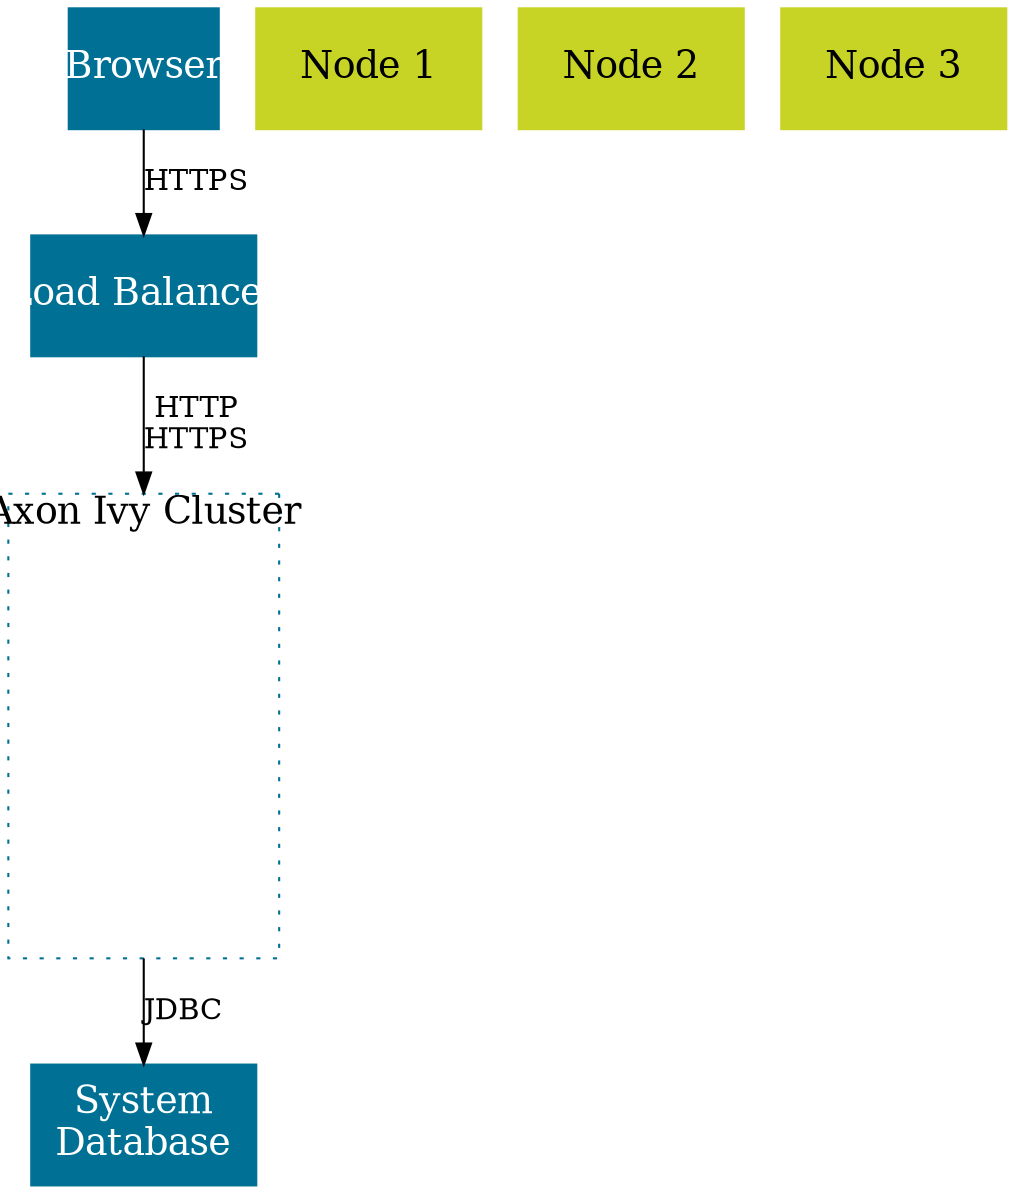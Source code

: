
digraph overview {
  node [
    shape=box, 
    style=filled,
    margin=0 width=2 height=0.8
    fontcolor="white",    
    color="#007095",
    fixedsize=true,
    fontsize=18
  ];

  browser [ label="Browser", pos = "0,2.5!", width=1];

  loadbalancer [ label="Load Balancer",pos = "2.25,2.5!" width="1.5"];
 
  cluster [ label="Axon Ivy Cluster",pos = "5.4,2.5!" width=1.8 height=3.1 style="dotted" fontcolor="black" labelloc="t"];
  engine1 [label="Node 1", pos="5.4,3.2!", height="0.8", width="1.5", color="#C7D426", fontcolor="black"];
  engine2 [label="Node 2", pos="5.4,2.3!", height="0.8", width="1.5", color="#C7D426", fontcolor="black"];
  engine3 [label="Node 3", pos="5.4,1.4!", height="0.8", width="1.5", color="#C7D426", fontcolor="black"];
  
  systemdb [ label="System\nDatabase", pos="8,2.5!" width="1.5" height="0.8"]

  browser -> loadbalancer [ label="HTTPS"];
  loadbalancer -> cluster [ label="HTTP\nHTTPS" ];
  
  cluster -> systemdb [ label="JDBC" ];
}
